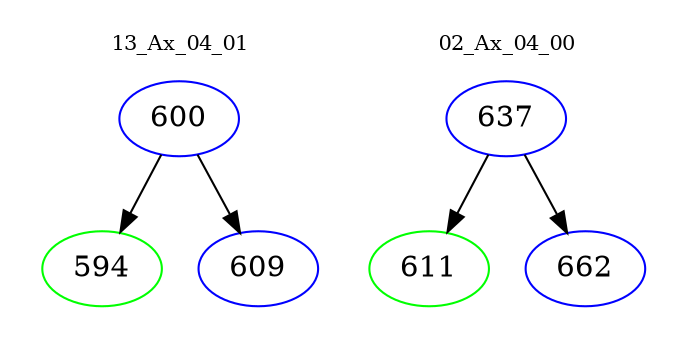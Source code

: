 digraph{
subgraph cluster_0 {
color = white
label = "13_Ax_04_01";
fontsize=10;
T0_600 [label="600", color="blue"]
T0_600 -> T0_594 [color="black"]
T0_594 [label="594", color="green"]
T0_600 -> T0_609 [color="black"]
T0_609 [label="609", color="blue"]
}
subgraph cluster_1 {
color = white
label = "02_Ax_04_00";
fontsize=10;
T1_637 [label="637", color="blue"]
T1_637 -> T1_611 [color="black"]
T1_611 [label="611", color="green"]
T1_637 -> T1_662 [color="black"]
T1_662 [label="662", color="blue"]
}
}
